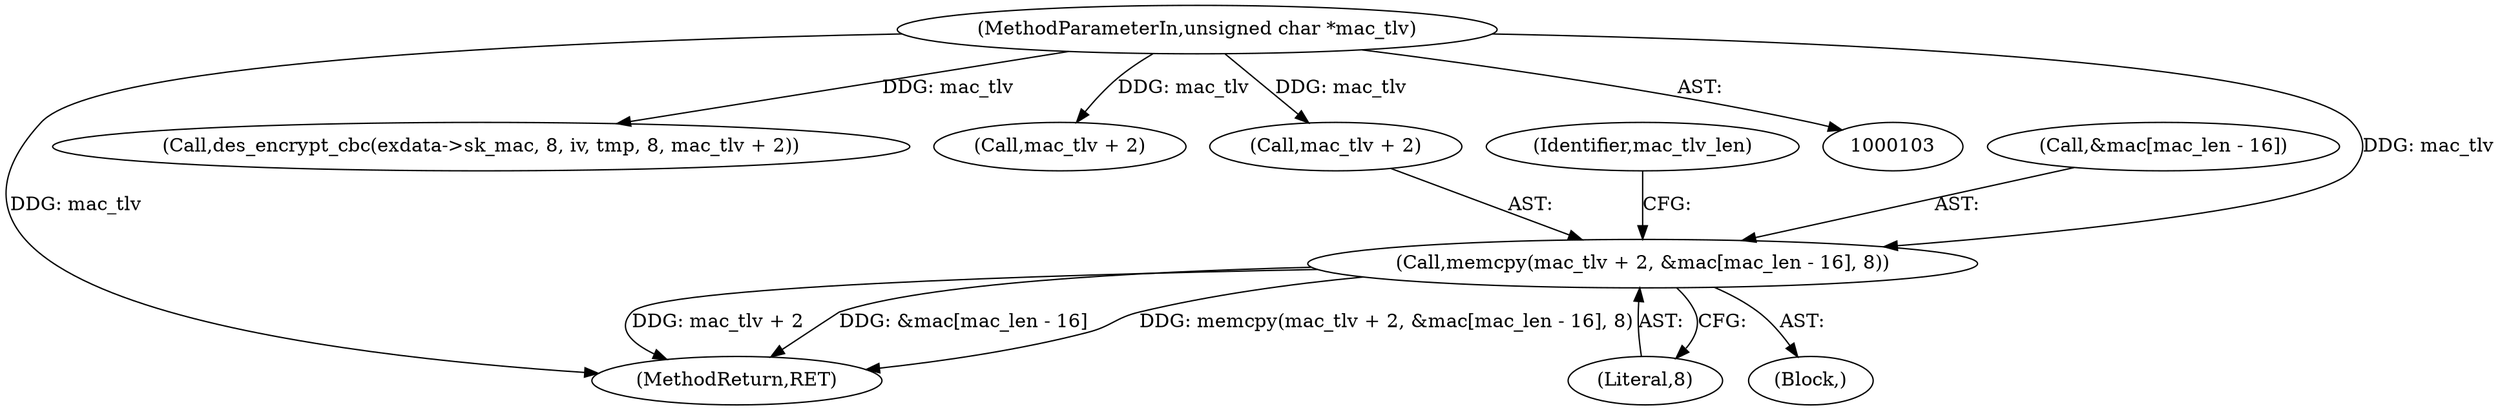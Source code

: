 digraph "0_OpenSC_8fe377e93b4b56060e5bbfb6f3142ceaeca744fa_6@API" {
"1000287" [label="(Call,memcpy(mac_tlv + 2, &mac[mac_len - 16], 8))"];
"1000108" [label="(MethodParameterIn,unsigned char *mac_tlv)"];
"1000108" [label="(MethodParameterIn,unsigned char *mac_tlv)"];
"1000336" [label="(Call,des_encrypt_cbc(exdata->sk_mac, 8, iv, tmp, 8, mac_tlv + 2))"];
"1000277" [label="(Block,)"];
"1000349" [label="(Identifier,mac_tlv_len)"];
"1000287" [label="(Call,memcpy(mac_tlv + 2, &mac[mac_len - 16], 8))"];
"1000344" [label="(Call,mac_tlv + 2)"];
"1000355" [label="(MethodReturn,RET)"];
"1000297" [label="(Literal,8)"];
"1000291" [label="(Call,&mac[mac_len - 16])"];
"1000288" [label="(Call,mac_tlv + 2)"];
"1000287" -> "1000277"  [label="AST: "];
"1000287" -> "1000297"  [label="CFG: "];
"1000288" -> "1000287"  [label="AST: "];
"1000291" -> "1000287"  [label="AST: "];
"1000297" -> "1000287"  [label="AST: "];
"1000349" -> "1000287"  [label="CFG: "];
"1000287" -> "1000355"  [label="DDG: &mac[mac_len - 16]"];
"1000287" -> "1000355"  [label="DDG: memcpy(mac_tlv + 2, &mac[mac_len - 16], 8)"];
"1000287" -> "1000355"  [label="DDG: mac_tlv + 2"];
"1000108" -> "1000287"  [label="DDG: mac_tlv"];
"1000108" -> "1000103"  [label="AST: "];
"1000108" -> "1000355"  [label="DDG: mac_tlv"];
"1000108" -> "1000288"  [label="DDG: mac_tlv"];
"1000108" -> "1000336"  [label="DDG: mac_tlv"];
"1000108" -> "1000344"  [label="DDG: mac_tlv"];
}
